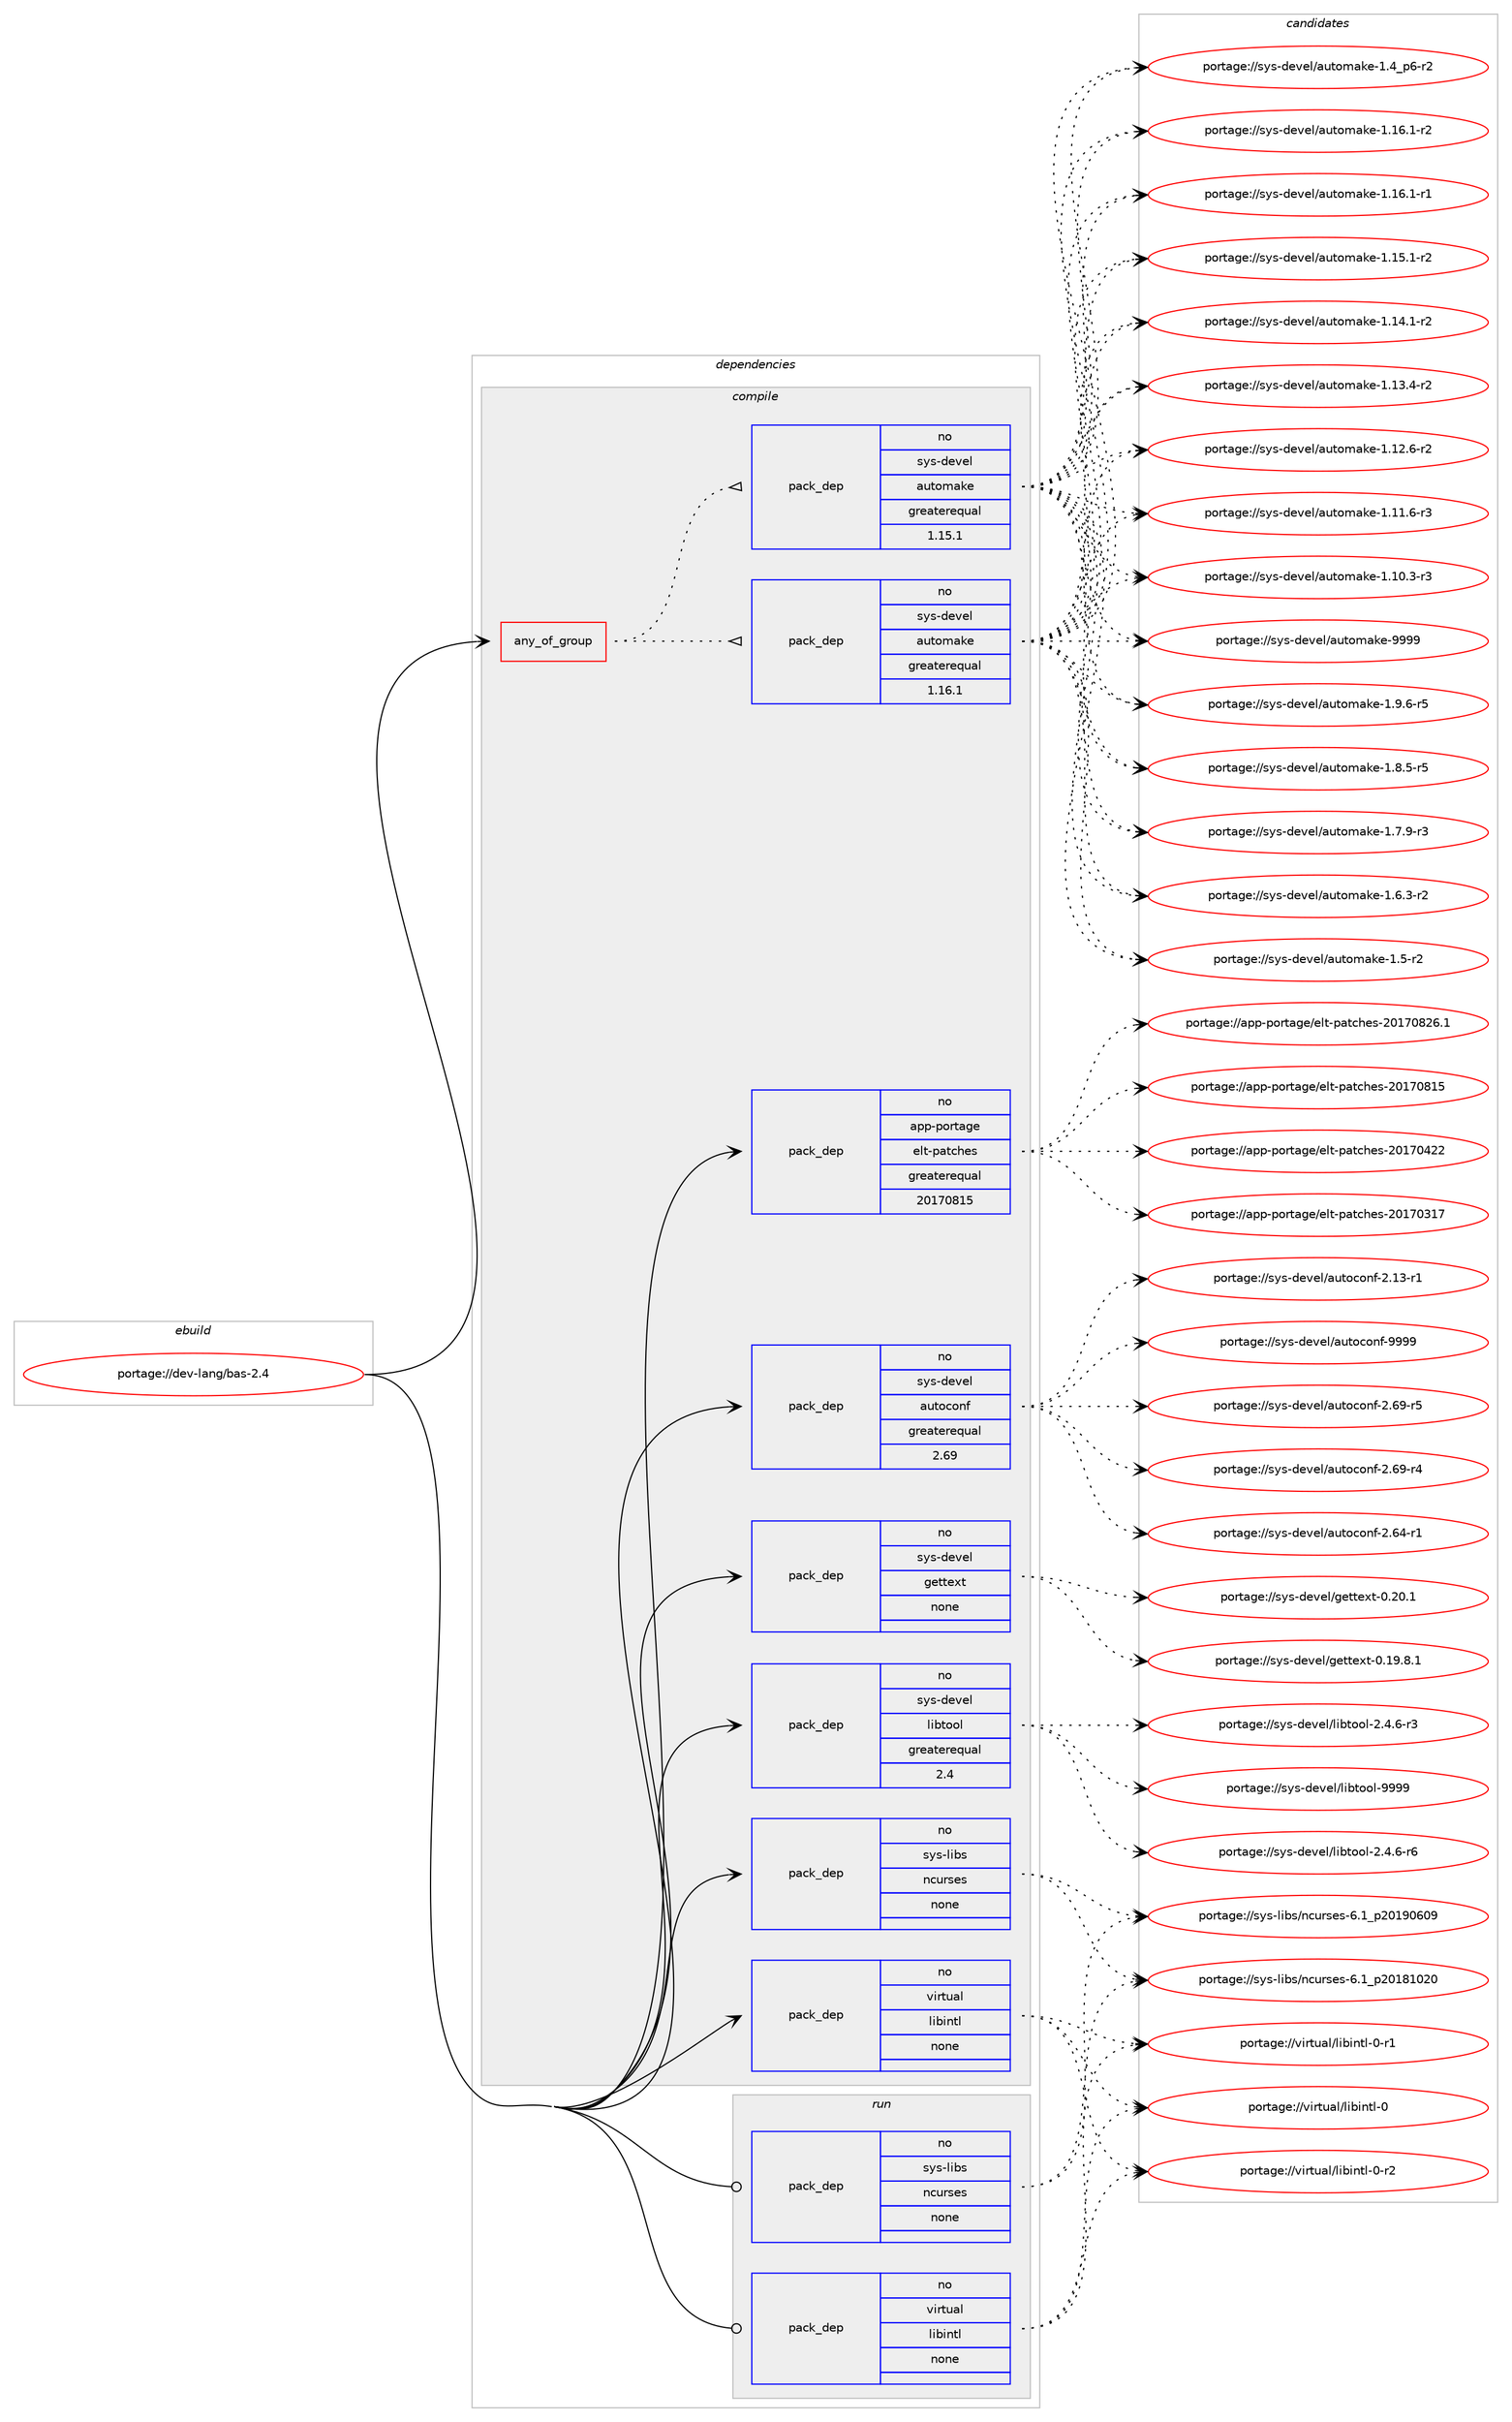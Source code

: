 digraph prolog {

# *************
# Graph options
# *************

newrank=true;
concentrate=true;
compound=true;
graph [rankdir=LR,fontname=Helvetica,fontsize=10,ranksep=1.5];#, ranksep=2.5, nodesep=0.2];
edge  [arrowhead=vee];
node  [fontname=Helvetica,fontsize=10];

# **********
# The ebuild
# **********

subgraph cluster_leftcol {
color=gray;
rank=same;
label=<<i>ebuild</i>>;
id [label="portage://dev-lang/bas-2.4", color=red, width=4, href="../dev-lang/bas-2.4.svg"];
}

# ****************
# The dependencies
# ****************

subgraph cluster_midcol {
color=gray;
label=<<i>dependencies</i>>;
subgraph cluster_compile {
fillcolor="#eeeeee";
style=filled;
label=<<i>compile</i>>;
subgraph any5351 {
dependency524564 [label=<<TABLE BORDER="0" CELLBORDER="1" CELLSPACING="0" CELLPADDING="4"><TR><TD CELLPADDING="10">any_of_group</TD></TR></TABLE>>, shape=none, color=red];subgraph pack390043 {
dependency524565 [label=<<TABLE BORDER="0" CELLBORDER="1" CELLSPACING="0" CELLPADDING="4" WIDTH="220"><TR><TD ROWSPAN="6" CELLPADDING="30">pack_dep</TD></TR><TR><TD WIDTH="110">no</TD></TR><TR><TD>sys-devel</TD></TR><TR><TD>automake</TD></TR><TR><TD>greaterequal</TD></TR><TR><TD>1.16.1</TD></TR></TABLE>>, shape=none, color=blue];
}
dependency524564:e -> dependency524565:w [weight=20,style="dotted",arrowhead="oinv"];
subgraph pack390044 {
dependency524566 [label=<<TABLE BORDER="0" CELLBORDER="1" CELLSPACING="0" CELLPADDING="4" WIDTH="220"><TR><TD ROWSPAN="6" CELLPADDING="30">pack_dep</TD></TR><TR><TD WIDTH="110">no</TD></TR><TR><TD>sys-devel</TD></TR><TR><TD>automake</TD></TR><TR><TD>greaterequal</TD></TR><TR><TD>1.15.1</TD></TR></TABLE>>, shape=none, color=blue];
}
dependency524564:e -> dependency524566:w [weight=20,style="dotted",arrowhead="oinv"];
}
id:e -> dependency524564:w [weight=20,style="solid",arrowhead="vee"];
subgraph pack390045 {
dependency524567 [label=<<TABLE BORDER="0" CELLBORDER="1" CELLSPACING="0" CELLPADDING="4" WIDTH="220"><TR><TD ROWSPAN="6" CELLPADDING="30">pack_dep</TD></TR><TR><TD WIDTH="110">no</TD></TR><TR><TD>app-portage</TD></TR><TR><TD>elt-patches</TD></TR><TR><TD>greaterequal</TD></TR><TR><TD>20170815</TD></TR></TABLE>>, shape=none, color=blue];
}
id:e -> dependency524567:w [weight=20,style="solid",arrowhead="vee"];
subgraph pack390046 {
dependency524568 [label=<<TABLE BORDER="0" CELLBORDER="1" CELLSPACING="0" CELLPADDING="4" WIDTH="220"><TR><TD ROWSPAN="6" CELLPADDING="30">pack_dep</TD></TR><TR><TD WIDTH="110">no</TD></TR><TR><TD>sys-devel</TD></TR><TR><TD>autoconf</TD></TR><TR><TD>greaterequal</TD></TR><TR><TD>2.69</TD></TR></TABLE>>, shape=none, color=blue];
}
id:e -> dependency524568:w [weight=20,style="solid",arrowhead="vee"];
subgraph pack390047 {
dependency524569 [label=<<TABLE BORDER="0" CELLBORDER="1" CELLSPACING="0" CELLPADDING="4" WIDTH="220"><TR><TD ROWSPAN="6" CELLPADDING="30">pack_dep</TD></TR><TR><TD WIDTH="110">no</TD></TR><TR><TD>sys-devel</TD></TR><TR><TD>gettext</TD></TR><TR><TD>none</TD></TR><TR><TD></TD></TR></TABLE>>, shape=none, color=blue];
}
id:e -> dependency524569:w [weight=20,style="solid",arrowhead="vee"];
subgraph pack390048 {
dependency524570 [label=<<TABLE BORDER="0" CELLBORDER="1" CELLSPACING="0" CELLPADDING="4" WIDTH="220"><TR><TD ROWSPAN="6" CELLPADDING="30">pack_dep</TD></TR><TR><TD WIDTH="110">no</TD></TR><TR><TD>sys-devel</TD></TR><TR><TD>libtool</TD></TR><TR><TD>greaterequal</TD></TR><TR><TD>2.4</TD></TR></TABLE>>, shape=none, color=blue];
}
id:e -> dependency524570:w [weight=20,style="solid",arrowhead="vee"];
subgraph pack390049 {
dependency524571 [label=<<TABLE BORDER="0" CELLBORDER="1" CELLSPACING="0" CELLPADDING="4" WIDTH="220"><TR><TD ROWSPAN="6" CELLPADDING="30">pack_dep</TD></TR><TR><TD WIDTH="110">no</TD></TR><TR><TD>sys-libs</TD></TR><TR><TD>ncurses</TD></TR><TR><TD>none</TD></TR><TR><TD></TD></TR></TABLE>>, shape=none, color=blue];
}
id:e -> dependency524571:w [weight=20,style="solid",arrowhead="vee"];
subgraph pack390050 {
dependency524572 [label=<<TABLE BORDER="0" CELLBORDER="1" CELLSPACING="0" CELLPADDING="4" WIDTH="220"><TR><TD ROWSPAN="6" CELLPADDING="30">pack_dep</TD></TR><TR><TD WIDTH="110">no</TD></TR><TR><TD>virtual</TD></TR><TR><TD>libintl</TD></TR><TR><TD>none</TD></TR><TR><TD></TD></TR></TABLE>>, shape=none, color=blue];
}
id:e -> dependency524572:w [weight=20,style="solid",arrowhead="vee"];
}
subgraph cluster_compileandrun {
fillcolor="#eeeeee";
style=filled;
label=<<i>compile and run</i>>;
}
subgraph cluster_run {
fillcolor="#eeeeee";
style=filled;
label=<<i>run</i>>;
subgraph pack390051 {
dependency524573 [label=<<TABLE BORDER="0" CELLBORDER="1" CELLSPACING="0" CELLPADDING="4" WIDTH="220"><TR><TD ROWSPAN="6" CELLPADDING="30">pack_dep</TD></TR><TR><TD WIDTH="110">no</TD></TR><TR><TD>sys-libs</TD></TR><TR><TD>ncurses</TD></TR><TR><TD>none</TD></TR><TR><TD></TD></TR></TABLE>>, shape=none, color=blue];
}
id:e -> dependency524573:w [weight=20,style="solid",arrowhead="odot"];
subgraph pack390052 {
dependency524574 [label=<<TABLE BORDER="0" CELLBORDER="1" CELLSPACING="0" CELLPADDING="4" WIDTH="220"><TR><TD ROWSPAN="6" CELLPADDING="30">pack_dep</TD></TR><TR><TD WIDTH="110">no</TD></TR><TR><TD>virtual</TD></TR><TR><TD>libintl</TD></TR><TR><TD>none</TD></TR><TR><TD></TD></TR></TABLE>>, shape=none, color=blue];
}
id:e -> dependency524574:w [weight=20,style="solid",arrowhead="odot"];
}
}

# **************
# The candidates
# **************

subgraph cluster_choices {
rank=same;
color=gray;
label=<<i>candidates</i>>;

subgraph choice390043 {
color=black;
nodesep=1;
choice115121115451001011181011084797117116111109971071014557575757 [label="portage://sys-devel/automake-9999", color=red, width=4,href="../sys-devel/automake-9999.svg"];
choice115121115451001011181011084797117116111109971071014549465746544511453 [label="portage://sys-devel/automake-1.9.6-r5", color=red, width=4,href="../sys-devel/automake-1.9.6-r5.svg"];
choice115121115451001011181011084797117116111109971071014549465646534511453 [label="portage://sys-devel/automake-1.8.5-r5", color=red, width=4,href="../sys-devel/automake-1.8.5-r5.svg"];
choice115121115451001011181011084797117116111109971071014549465546574511451 [label="portage://sys-devel/automake-1.7.9-r3", color=red, width=4,href="../sys-devel/automake-1.7.9-r3.svg"];
choice115121115451001011181011084797117116111109971071014549465446514511450 [label="portage://sys-devel/automake-1.6.3-r2", color=red, width=4,href="../sys-devel/automake-1.6.3-r2.svg"];
choice11512111545100101118101108479711711611110997107101454946534511450 [label="portage://sys-devel/automake-1.5-r2", color=red, width=4,href="../sys-devel/automake-1.5-r2.svg"];
choice115121115451001011181011084797117116111109971071014549465295112544511450 [label="portage://sys-devel/automake-1.4_p6-r2", color=red, width=4,href="../sys-devel/automake-1.4_p6-r2.svg"];
choice11512111545100101118101108479711711611110997107101454946495446494511450 [label="portage://sys-devel/automake-1.16.1-r2", color=red, width=4,href="../sys-devel/automake-1.16.1-r2.svg"];
choice11512111545100101118101108479711711611110997107101454946495446494511449 [label="portage://sys-devel/automake-1.16.1-r1", color=red, width=4,href="../sys-devel/automake-1.16.1-r1.svg"];
choice11512111545100101118101108479711711611110997107101454946495346494511450 [label="portage://sys-devel/automake-1.15.1-r2", color=red, width=4,href="../sys-devel/automake-1.15.1-r2.svg"];
choice11512111545100101118101108479711711611110997107101454946495246494511450 [label="portage://sys-devel/automake-1.14.1-r2", color=red, width=4,href="../sys-devel/automake-1.14.1-r2.svg"];
choice11512111545100101118101108479711711611110997107101454946495146524511450 [label="portage://sys-devel/automake-1.13.4-r2", color=red, width=4,href="../sys-devel/automake-1.13.4-r2.svg"];
choice11512111545100101118101108479711711611110997107101454946495046544511450 [label="portage://sys-devel/automake-1.12.6-r2", color=red, width=4,href="../sys-devel/automake-1.12.6-r2.svg"];
choice11512111545100101118101108479711711611110997107101454946494946544511451 [label="portage://sys-devel/automake-1.11.6-r3", color=red, width=4,href="../sys-devel/automake-1.11.6-r3.svg"];
choice11512111545100101118101108479711711611110997107101454946494846514511451 [label="portage://sys-devel/automake-1.10.3-r3", color=red, width=4,href="../sys-devel/automake-1.10.3-r3.svg"];
dependency524565:e -> choice115121115451001011181011084797117116111109971071014557575757:w [style=dotted,weight="100"];
dependency524565:e -> choice115121115451001011181011084797117116111109971071014549465746544511453:w [style=dotted,weight="100"];
dependency524565:e -> choice115121115451001011181011084797117116111109971071014549465646534511453:w [style=dotted,weight="100"];
dependency524565:e -> choice115121115451001011181011084797117116111109971071014549465546574511451:w [style=dotted,weight="100"];
dependency524565:e -> choice115121115451001011181011084797117116111109971071014549465446514511450:w [style=dotted,weight="100"];
dependency524565:e -> choice11512111545100101118101108479711711611110997107101454946534511450:w [style=dotted,weight="100"];
dependency524565:e -> choice115121115451001011181011084797117116111109971071014549465295112544511450:w [style=dotted,weight="100"];
dependency524565:e -> choice11512111545100101118101108479711711611110997107101454946495446494511450:w [style=dotted,weight="100"];
dependency524565:e -> choice11512111545100101118101108479711711611110997107101454946495446494511449:w [style=dotted,weight="100"];
dependency524565:e -> choice11512111545100101118101108479711711611110997107101454946495346494511450:w [style=dotted,weight="100"];
dependency524565:e -> choice11512111545100101118101108479711711611110997107101454946495246494511450:w [style=dotted,weight="100"];
dependency524565:e -> choice11512111545100101118101108479711711611110997107101454946495146524511450:w [style=dotted,weight="100"];
dependency524565:e -> choice11512111545100101118101108479711711611110997107101454946495046544511450:w [style=dotted,weight="100"];
dependency524565:e -> choice11512111545100101118101108479711711611110997107101454946494946544511451:w [style=dotted,weight="100"];
dependency524565:e -> choice11512111545100101118101108479711711611110997107101454946494846514511451:w [style=dotted,weight="100"];
}
subgraph choice390044 {
color=black;
nodesep=1;
choice115121115451001011181011084797117116111109971071014557575757 [label="portage://sys-devel/automake-9999", color=red, width=4,href="../sys-devel/automake-9999.svg"];
choice115121115451001011181011084797117116111109971071014549465746544511453 [label="portage://sys-devel/automake-1.9.6-r5", color=red, width=4,href="../sys-devel/automake-1.9.6-r5.svg"];
choice115121115451001011181011084797117116111109971071014549465646534511453 [label="portage://sys-devel/automake-1.8.5-r5", color=red, width=4,href="../sys-devel/automake-1.8.5-r5.svg"];
choice115121115451001011181011084797117116111109971071014549465546574511451 [label="portage://sys-devel/automake-1.7.9-r3", color=red, width=4,href="../sys-devel/automake-1.7.9-r3.svg"];
choice115121115451001011181011084797117116111109971071014549465446514511450 [label="portage://sys-devel/automake-1.6.3-r2", color=red, width=4,href="../sys-devel/automake-1.6.3-r2.svg"];
choice11512111545100101118101108479711711611110997107101454946534511450 [label="portage://sys-devel/automake-1.5-r2", color=red, width=4,href="../sys-devel/automake-1.5-r2.svg"];
choice115121115451001011181011084797117116111109971071014549465295112544511450 [label="portage://sys-devel/automake-1.4_p6-r2", color=red, width=4,href="../sys-devel/automake-1.4_p6-r2.svg"];
choice11512111545100101118101108479711711611110997107101454946495446494511450 [label="portage://sys-devel/automake-1.16.1-r2", color=red, width=4,href="../sys-devel/automake-1.16.1-r2.svg"];
choice11512111545100101118101108479711711611110997107101454946495446494511449 [label="portage://sys-devel/automake-1.16.1-r1", color=red, width=4,href="../sys-devel/automake-1.16.1-r1.svg"];
choice11512111545100101118101108479711711611110997107101454946495346494511450 [label="portage://sys-devel/automake-1.15.1-r2", color=red, width=4,href="../sys-devel/automake-1.15.1-r2.svg"];
choice11512111545100101118101108479711711611110997107101454946495246494511450 [label="portage://sys-devel/automake-1.14.1-r2", color=red, width=4,href="../sys-devel/automake-1.14.1-r2.svg"];
choice11512111545100101118101108479711711611110997107101454946495146524511450 [label="portage://sys-devel/automake-1.13.4-r2", color=red, width=4,href="../sys-devel/automake-1.13.4-r2.svg"];
choice11512111545100101118101108479711711611110997107101454946495046544511450 [label="portage://sys-devel/automake-1.12.6-r2", color=red, width=4,href="../sys-devel/automake-1.12.6-r2.svg"];
choice11512111545100101118101108479711711611110997107101454946494946544511451 [label="portage://sys-devel/automake-1.11.6-r3", color=red, width=4,href="../sys-devel/automake-1.11.6-r3.svg"];
choice11512111545100101118101108479711711611110997107101454946494846514511451 [label="portage://sys-devel/automake-1.10.3-r3", color=red, width=4,href="../sys-devel/automake-1.10.3-r3.svg"];
dependency524566:e -> choice115121115451001011181011084797117116111109971071014557575757:w [style=dotted,weight="100"];
dependency524566:e -> choice115121115451001011181011084797117116111109971071014549465746544511453:w [style=dotted,weight="100"];
dependency524566:e -> choice115121115451001011181011084797117116111109971071014549465646534511453:w [style=dotted,weight="100"];
dependency524566:e -> choice115121115451001011181011084797117116111109971071014549465546574511451:w [style=dotted,weight="100"];
dependency524566:e -> choice115121115451001011181011084797117116111109971071014549465446514511450:w [style=dotted,weight="100"];
dependency524566:e -> choice11512111545100101118101108479711711611110997107101454946534511450:w [style=dotted,weight="100"];
dependency524566:e -> choice115121115451001011181011084797117116111109971071014549465295112544511450:w [style=dotted,weight="100"];
dependency524566:e -> choice11512111545100101118101108479711711611110997107101454946495446494511450:w [style=dotted,weight="100"];
dependency524566:e -> choice11512111545100101118101108479711711611110997107101454946495446494511449:w [style=dotted,weight="100"];
dependency524566:e -> choice11512111545100101118101108479711711611110997107101454946495346494511450:w [style=dotted,weight="100"];
dependency524566:e -> choice11512111545100101118101108479711711611110997107101454946495246494511450:w [style=dotted,weight="100"];
dependency524566:e -> choice11512111545100101118101108479711711611110997107101454946495146524511450:w [style=dotted,weight="100"];
dependency524566:e -> choice11512111545100101118101108479711711611110997107101454946495046544511450:w [style=dotted,weight="100"];
dependency524566:e -> choice11512111545100101118101108479711711611110997107101454946494946544511451:w [style=dotted,weight="100"];
dependency524566:e -> choice11512111545100101118101108479711711611110997107101454946494846514511451:w [style=dotted,weight="100"];
}
subgraph choice390045 {
color=black;
nodesep=1;
choice971121124511211111411697103101471011081164511297116991041011154550484955485650544649 [label="portage://app-portage/elt-patches-20170826.1", color=red, width=4,href="../app-portage/elt-patches-20170826.1.svg"];
choice97112112451121111141169710310147101108116451129711699104101115455048495548564953 [label="portage://app-portage/elt-patches-20170815", color=red, width=4,href="../app-portage/elt-patches-20170815.svg"];
choice97112112451121111141169710310147101108116451129711699104101115455048495548525050 [label="portage://app-portage/elt-patches-20170422", color=red, width=4,href="../app-portage/elt-patches-20170422.svg"];
choice97112112451121111141169710310147101108116451129711699104101115455048495548514955 [label="portage://app-portage/elt-patches-20170317", color=red, width=4,href="../app-portage/elt-patches-20170317.svg"];
dependency524567:e -> choice971121124511211111411697103101471011081164511297116991041011154550484955485650544649:w [style=dotted,weight="100"];
dependency524567:e -> choice97112112451121111141169710310147101108116451129711699104101115455048495548564953:w [style=dotted,weight="100"];
dependency524567:e -> choice97112112451121111141169710310147101108116451129711699104101115455048495548525050:w [style=dotted,weight="100"];
dependency524567:e -> choice97112112451121111141169710310147101108116451129711699104101115455048495548514955:w [style=dotted,weight="100"];
}
subgraph choice390046 {
color=black;
nodesep=1;
choice115121115451001011181011084797117116111991111101024557575757 [label="portage://sys-devel/autoconf-9999", color=red, width=4,href="../sys-devel/autoconf-9999.svg"];
choice1151211154510010111810110847971171161119911111010245504654574511453 [label="portage://sys-devel/autoconf-2.69-r5", color=red, width=4,href="../sys-devel/autoconf-2.69-r5.svg"];
choice1151211154510010111810110847971171161119911111010245504654574511452 [label="portage://sys-devel/autoconf-2.69-r4", color=red, width=4,href="../sys-devel/autoconf-2.69-r4.svg"];
choice1151211154510010111810110847971171161119911111010245504654524511449 [label="portage://sys-devel/autoconf-2.64-r1", color=red, width=4,href="../sys-devel/autoconf-2.64-r1.svg"];
choice1151211154510010111810110847971171161119911111010245504649514511449 [label="portage://sys-devel/autoconf-2.13-r1", color=red, width=4,href="../sys-devel/autoconf-2.13-r1.svg"];
dependency524568:e -> choice115121115451001011181011084797117116111991111101024557575757:w [style=dotted,weight="100"];
dependency524568:e -> choice1151211154510010111810110847971171161119911111010245504654574511453:w [style=dotted,weight="100"];
dependency524568:e -> choice1151211154510010111810110847971171161119911111010245504654574511452:w [style=dotted,weight="100"];
dependency524568:e -> choice1151211154510010111810110847971171161119911111010245504654524511449:w [style=dotted,weight="100"];
dependency524568:e -> choice1151211154510010111810110847971171161119911111010245504649514511449:w [style=dotted,weight="100"];
}
subgraph choice390047 {
color=black;
nodesep=1;
choice115121115451001011181011084710310111611610112011645484650484649 [label="portage://sys-devel/gettext-0.20.1", color=red, width=4,href="../sys-devel/gettext-0.20.1.svg"];
choice1151211154510010111810110847103101116116101120116454846495746564649 [label="portage://sys-devel/gettext-0.19.8.1", color=red, width=4,href="../sys-devel/gettext-0.19.8.1.svg"];
dependency524569:e -> choice115121115451001011181011084710310111611610112011645484650484649:w [style=dotted,weight="100"];
dependency524569:e -> choice1151211154510010111810110847103101116116101120116454846495746564649:w [style=dotted,weight="100"];
}
subgraph choice390048 {
color=black;
nodesep=1;
choice1151211154510010111810110847108105981161111111084557575757 [label="portage://sys-devel/libtool-9999", color=red, width=4,href="../sys-devel/libtool-9999.svg"];
choice1151211154510010111810110847108105981161111111084550465246544511454 [label="portage://sys-devel/libtool-2.4.6-r6", color=red, width=4,href="../sys-devel/libtool-2.4.6-r6.svg"];
choice1151211154510010111810110847108105981161111111084550465246544511451 [label="portage://sys-devel/libtool-2.4.6-r3", color=red, width=4,href="../sys-devel/libtool-2.4.6-r3.svg"];
dependency524570:e -> choice1151211154510010111810110847108105981161111111084557575757:w [style=dotted,weight="100"];
dependency524570:e -> choice1151211154510010111810110847108105981161111111084550465246544511454:w [style=dotted,weight="100"];
dependency524570:e -> choice1151211154510010111810110847108105981161111111084550465246544511451:w [style=dotted,weight="100"];
}
subgraph choice390049 {
color=black;
nodesep=1;
choice1151211154510810598115471109911711411510111545544649951125048495748544857 [label="portage://sys-libs/ncurses-6.1_p20190609", color=red, width=4,href="../sys-libs/ncurses-6.1_p20190609.svg"];
choice1151211154510810598115471109911711411510111545544649951125048495649485048 [label="portage://sys-libs/ncurses-6.1_p20181020", color=red, width=4,href="../sys-libs/ncurses-6.1_p20181020.svg"];
dependency524571:e -> choice1151211154510810598115471109911711411510111545544649951125048495748544857:w [style=dotted,weight="100"];
dependency524571:e -> choice1151211154510810598115471109911711411510111545544649951125048495649485048:w [style=dotted,weight="100"];
}
subgraph choice390050 {
color=black;
nodesep=1;
choice11810511411611797108471081059810511011610845484511450 [label="portage://virtual/libintl-0-r2", color=red, width=4,href="../virtual/libintl-0-r2.svg"];
choice11810511411611797108471081059810511011610845484511449 [label="portage://virtual/libintl-0-r1", color=red, width=4,href="../virtual/libintl-0-r1.svg"];
choice1181051141161179710847108105981051101161084548 [label="portage://virtual/libintl-0", color=red, width=4,href="../virtual/libintl-0.svg"];
dependency524572:e -> choice11810511411611797108471081059810511011610845484511450:w [style=dotted,weight="100"];
dependency524572:e -> choice11810511411611797108471081059810511011610845484511449:w [style=dotted,weight="100"];
dependency524572:e -> choice1181051141161179710847108105981051101161084548:w [style=dotted,weight="100"];
}
subgraph choice390051 {
color=black;
nodesep=1;
choice1151211154510810598115471109911711411510111545544649951125048495748544857 [label="portage://sys-libs/ncurses-6.1_p20190609", color=red, width=4,href="../sys-libs/ncurses-6.1_p20190609.svg"];
choice1151211154510810598115471109911711411510111545544649951125048495649485048 [label="portage://sys-libs/ncurses-6.1_p20181020", color=red, width=4,href="../sys-libs/ncurses-6.1_p20181020.svg"];
dependency524573:e -> choice1151211154510810598115471109911711411510111545544649951125048495748544857:w [style=dotted,weight="100"];
dependency524573:e -> choice1151211154510810598115471109911711411510111545544649951125048495649485048:w [style=dotted,weight="100"];
}
subgraph choice390052 {
color=black;
nodesep=1;
choice11810511411611797108471081059810511011610845484511450 [label="portage://virtual/libintl-0-r2", color=red, width=4,href="../virtual/libintl-0-r2.svg"];
choice11810511411611797108471081059810511011610845484511449 [label="portage://virtual/libintl-0-r1", color=red, width=4,href="../virtual/libintl-0-r1.svg"];
choice1181051141161179710847108105981051101161084548 [label="portage://virtual/libintl-0", color=red, width=4,href="../virtual/libintl-0.svg"];
dependency524574:e -> choice11810511411611797108471081059810511011610845484511450:w [style=dotted,weight="100"];
dependency524574:e -> choice11810511411611797108471081059810511011610845484511449:w [style=dotted,weight="100"];
dependency524574:e -> choice1181051141161179710847108105981051101161084548:w [style=dotted,weight="100"];
}
}

}
